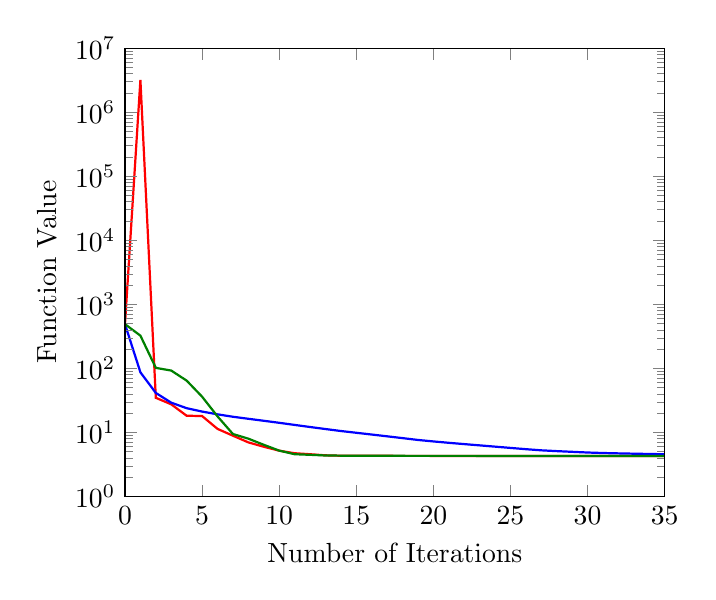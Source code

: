 % This file was created by matplotlib v0.1.0.
% Copyright (c) 2010--2014, Nico Schlömer <nico.schloemer@gmail.com>
% All rights reserved.
% 
% The lastest updates can be retrieved from
% 
% https://github.com/nschloe/matplotlib2tikz
% 
% where you can also submit bug reports and leavecomments.
% 
\begin{tikzpicture}

\begin{axis}[
xlabel={Number of Iterations},
ylabel={Function Value},
xmin=0, xmax=35,
ymin=1, ymax=10000000,
ymode=log,
axis on top
]
\addplot [thick, red]
coordinates {
(0,489.882)
(1,3192254.858)
(2,34.745)
(3,27.47)
(4,18.225)
(5,18.034)
(6,11.364)
(7,8.896)
(8,6.993)
(9,5.979)
(10,5.191)
(11,4.735)
(12,4.567)
(13,4.392)
(14,4.328)
(15,4.319)
(16,4.311)
(17,4.309)
(18,4.306)
(19,4.303)
(20,4.302)
(21,4.301)
(22,4.3)
(23,4.3)
(24,4.3)
(25,4.3)
(26,4.3)
(27,4.3)
(28,4.3)
(29,4.3)
(30,4.3)
(31,4.3)
(32,4.3)
(33,4.3)
(34,4.3)
(35,4.3)
(36,4.3)
(37,4.3)
(38,4.3)
(39,4.3)
(40,4.3)
(41,4.3)
(42,4.3)
(43,4.3)
(44,4.3)
(45,4.3)
(46,4.3)
(47,4.3)
(48,4.3)
(49,4.3)
(50,4.3)
(51,4.3)
(52,4.3)
(53,4.3)
(54,4.3)
(55,4.3)
(56,4.3)
(57,4.3)
(58,4.3)
(59,4.3)
(60,4.3)
(61,4.3)
(62,4.3)
(63,4.3)
(64,4.3)
(65,4.3)
(66,4.3)
(67,4.3)
(68,4.3)
(69,4.3)
(70,4.3)
(71,4.3)
(72,4.3)
(73,4.3)
(74,4.3)
(75,4.3)
(76,4.3)
(77,4.3)
(78,4.3)
(79,4.3)
(80,4.3)
(81,4.3)
(82,4.3)
(83,4.3)
(84,4.3)
(85,4.3)
(86,4.3)
(87,4.3)
(88,4.3)
(89,4.3)
(90,4.3)
(91,4.3)
(92,4.3)
(93,4.3)
(94,4.3)
(95,4.3)
(96,4.3)
(97,4.3)
(98,4.3)
(99,4.3)
(100,4.3)
(101,4.3)
(102,4.3)
(103,4.3)
(104,4.3)

};
\addplot [thick, blue]
coordinates {
(0,489.882)
(1,86.897)
(2,41.378)
(3,29.155)
(4,23.909)
(5,21.18)
(6,19.17)
(7,17.57)
(8,16.334)
(9,15.208)
(10,14.139)
(11,13.107)
(12,12.156)
(13,11.302)
(14,10.526)
(15,9.878)
(16,9.273)
(17,8.699)
(18,8.152)
(19,7.632)
(20,7.239)
(21,6.887)
(22,6.574)
(23,6.281)
(24,6.0)
(25,5.733)
(26,5.477)
(27,5.256)
(28,5.107)
(29,4.979)
(30,4.858)
(31,4.771)
(32,4.71)
(33,4.657)
(34,4.609)
(35,4.564)
(36,4.522)
(37,4.483)
(38,4.449)
(39,4.423)
(40,4.402)
(41,4.383)
(42,4.367)
(43,4.355)
(44,4.348)
(45,4.343)
(46,4.339)
(47,4.336)
(48,4.333)
(49,4.331)
(50,4.329)
(51,4.327)
(52,4.326)
(53,4.324)
(54,4.323)
(55,4.322)
(56,4.321)
(57,4.32)
(58,4.319)
(59,4.318)
(60,4.317)
(61,4.317)
(62,4.316)
(63,4.315)
(64,4.314)
(65,4.314)
(66,4.313)
(67,4.313)
(68,4.312)
(69,4.312)
(70,4.311)
(71,4.311)
(72,4.31)
(73,4.31)
(74,4.309)
(75,4.309)
(76,4.308)
(77,4.308)
(78,4.307)
(79,4.307)
(80,4.307)
(81,4.306)
(82,4.306)
(83,4.306)
(84,4.305)
(85,4.305)
(86,4.305)
(87,4.304)
(88,4.304)
(89,4.304)
(90,4.303)
(91,4.303)
(92,4.303)
(93,4.303)
(94,4.303)
(95,4.302)
(96,4.302)
(97,4.302)
(98,4.302)
(99,4.302)
(100,4.302)
(101,4.301)
(102,4.301)
(103,4.301)
(104,4.301)
(105,4.301)
(106,4.301)
(107,4.301)
(108,4.301)
(109,4.301)
(110,4.301)
(111,4.301)
(112,4.301)
(113,4.301)
(114,4.301)
(115,4.301)
(116,4.3)
(117,4.3)
(118,4.3)
(119,4.3)
(120,4.3)
(121,4.3)
(122,4.3)
(123,4.3)
(124,4.3)
(125,4.3)
(126,4.3)
(127,4.3)
(128,4.3)
(129,4.3)
(130,4.3)
(131,4.3)
(132,4.3)
(133,4.3)
(134,4.3)
(135,4.3)
(136,4.3)
(137,4.3)
(138,4.3)
(139,4.3)
(140,4.3)
(141,4.3)
(142,4.3)
(143,4.3)
(144,4.3)
(145,4.3)
(146,4.3)
(147,4.3)
(148,4.3)
(149,4.3)
(150,4.3)
(151,4.3)
(152,4.3)
(153,4.3)
(154,4.3)
(155,4.3)
(156,4.3)
(157,4.3)
(158,4.3)
(159,4.3)
(160,4.3)
(161,4.3)
(162,4.3)
(163,4.3)
(164,4.3)
(165,4.3)
(166,4.3)
(167,4.3)
(168,4.3)
(169,4.3)
(170,4.3)
(171,4.3)
(172,4.3)
(173,4.3)
(174,4.3)
(175,4.3)
(176,4.3)
(177,4.3)
(178,4.3)
(179,4.3)
(180,4.3)
(181,4.3)
(182,4.3)
(183,4.3)
(184,4.3)
(185,4.3)
(186,4.3)
(187,4.3)
(188,4.3)
(189,4.3)
(190,4.3)
(191,4.3)
(192,4.3)
(193,4.3)
(194,4.3)
(195,4.3)
(196,4.3)
(197,4.3)
(198,4.3)
(199,4.3)
(200,4.3)
(201,4.3)
(202,4.3)
(203,4.3)
(204,4.3)
(205,4.3)
(206,4.3)
(207,4.3)
(208,4.3)
(209,4.3)
(210,4.3)
(211,4.3)
(212,4.3)
(213,4.3)
(214,4.3)
(215,4.3)
(216,4.3)
(217,4.3)
(218,4.3)
(219,4.3)
(220,4.3)
(221,4.3)
(222,4.3)
(223,4.3)
(224,4.3)
(225,4.3)
(226,4.3)
(227,4.3)
(228,4.3)
(229,4.3)
(230,4.3)
(231,4.3)
(232,4.3)
(233,4.3)
(234,4.3)
(235,4.3)
(236,4.3)
(237,4.3)
(238,4.3)
(239,4.3)
(240,4.3)
(241,4.3)
(242,4.3)
(243,4.3)
(244,4.3)
(245,4.3)
(246,4.3)
(247,4.3)
(248,4.3)
(249,4.3)
(250,4.3)
(251,4.3)
(252,4.3)
(253,4.3)
(254,4.3)
(255,4.3)
(256,4.3)
(257,4.3)
(258,4.3)
(259,4.3)
(260,4.3)
(261,4.3)
(262,4.3)
(263,4.3)
(264,4.3)
(265,4.3)
(266,4.3)
(267,4.3)
(268,4.3)
(269,4.3)
(270,4.3)
(271,4.3)
(272,4.3)
(273,4.3)
(274,4.3)
(275,4.3)
(276,4.3)
(277,4.3)
(278,4.3)
(279,4.3)
(280,4.3)
(281,4.3)
(282,4.3)
(283,4.3)
(284,4.3)
(285,4.3)
(286,4.3)
(287,4.3)
(288,4.3)
(289,4.3)
(290,4.3)
(291,4.3)
(292,4.3)
(293,4.3)
(294,4.3)
(295,4.3)
(296,4.3)
(297,4.3)
(298,4.3)
(299,4.3)
(300,4.3)
(301,4.3)
(302,4.3)
(303,4.3)
(304,4.3)
(305,4.3)
(306,4.3)
(307,4.3)
(308,4.3)
(309,4.3)
(310,4.3)
(311,4.3)
(312,4.3)
(313,4.3)
(314,4.3)
(315,4.3)
(316,4.3)
(317,4.3)
(318,4.3)
(319,4.3)
(320,4.3)
(321,4.3)
(322,4.3)
(323,4.3)
(324,4.3)
(325,4.3)
(326,4.3)
(327,4.3)
(328,4.3)
(329,4.3)
(330,4.3)
(331,4.3)
(332,4.3)
(333,4.3)
(334,4.3)
(335,4.3)
(336,4.3)
(337,4.3)
(338,4.3)
(339,4.3)
(340,4.3)
(341,4.3)
(342,4.3)
(343,4.3)
(344,4.3)
(345,4.3)
(346,4.3)
(347,4.3)
(348,4.3)
(349,4.3)
(350,4.3)
(351,4.3)
(352,4.3)
(353,4.3)
(354,4.3)
(355,4.3)
(356,4.3)
(357,4.3)
(358,4.3)
(359,4.3)
(360,4.3)
(361,4.3)
(362,4.3)
(363,4.3)
(364,4.3)
(365,4.3)
(366,4.3)
(367,4.3)
(368,4.3)
(369,4.3)
(370,4.3)
(371,4.3)
(372,4.3)
(373,4.3)
(374,4.3)
(375,4.3)
(376,4.3)
(377,4.3)
(378,4.3)
(379,4.3)
(380,4.3)
(381,4.3)
(382,4.3)
(383,4.3)
(384,4.3)
(385,4.3)
(386,4.3)
(387,4.3)
(388,4.3)
(389,4.3)
(390,4.3)
(391,4.3)
(392,4.3)
(393,4.3)
(394,4.3)
(395,4.3)
(396,4.3)
(397,4.3)
(398,4.3)
(399,4.3)
(400,4.3)
(401,4.3)
(402,4.3)
(403,4.3)
(404,4.3)
(405,4.3)
(406,4.3)
(407,4.3)
(408,4.3)
(409,4.3)
(410,4.3)
(411,4.3)
(412,4.3)
(413,4.3)
(414,4.3)
(415,4.3)
(416,4.3)
(417,4.3)
(418,4.3)
(419,4.3)
(420,4.3)
(421,4.3)
(422,4.3)
(423,4.3)
(424,4.3)
(425,4.3)
(426,4.3)
(427,4.3)
(428,4.3)
(429,4.3)
(430,4.3)
(431,4.3)

};
\addplot [thick, green!50.0!black]
coordinates {
(0,489.882)
(1,324.751)
(2,101.861)
(3,92.456)
(4,64.402)
(5,36.192)
(6,17.827)
(7,9.45)
(8,7.994)
(9,6.415)
(10,5.203)
(11,4.569)
(12,4.474)
(13,4.367)
(14,4.34)
(15,4.329)
(16,4.316)
(17,4.312)
(18,4.308)
(19,4.307)
(20,4.306)
(21,4.304)
(22,4.303)
(23,4.302)
(24,4.301)
(25,4.301)
(26,4.3)
(27,4.3)
(28,4.3)
(29,4.3)
(30,4.3)
(31,4.3)
(32,4.3)
(33,4.3)
(34,4.3)
(35,4.3)
(36,4.3)
(37,4.3)
(38,4.3)
(39,4.3)
(40,4.3)
(41,4.3)

};
\path [draw=black, fill opacity=0] (axis cs:13,10000000.0)--(axis cs:13,10000000.0);

\path [draw=black, fill opacity=0] (axis cs:35,13)--(axis cs:35,13);

\path [draw=black, fill opacity=0] (axis cs:13,1)--(axis cs:13,1);

\path [draw=black, fill opacity=0] (axis cs:0,13)--(axis cs:0,13);

\end{axis}

\end{tikzpicture}